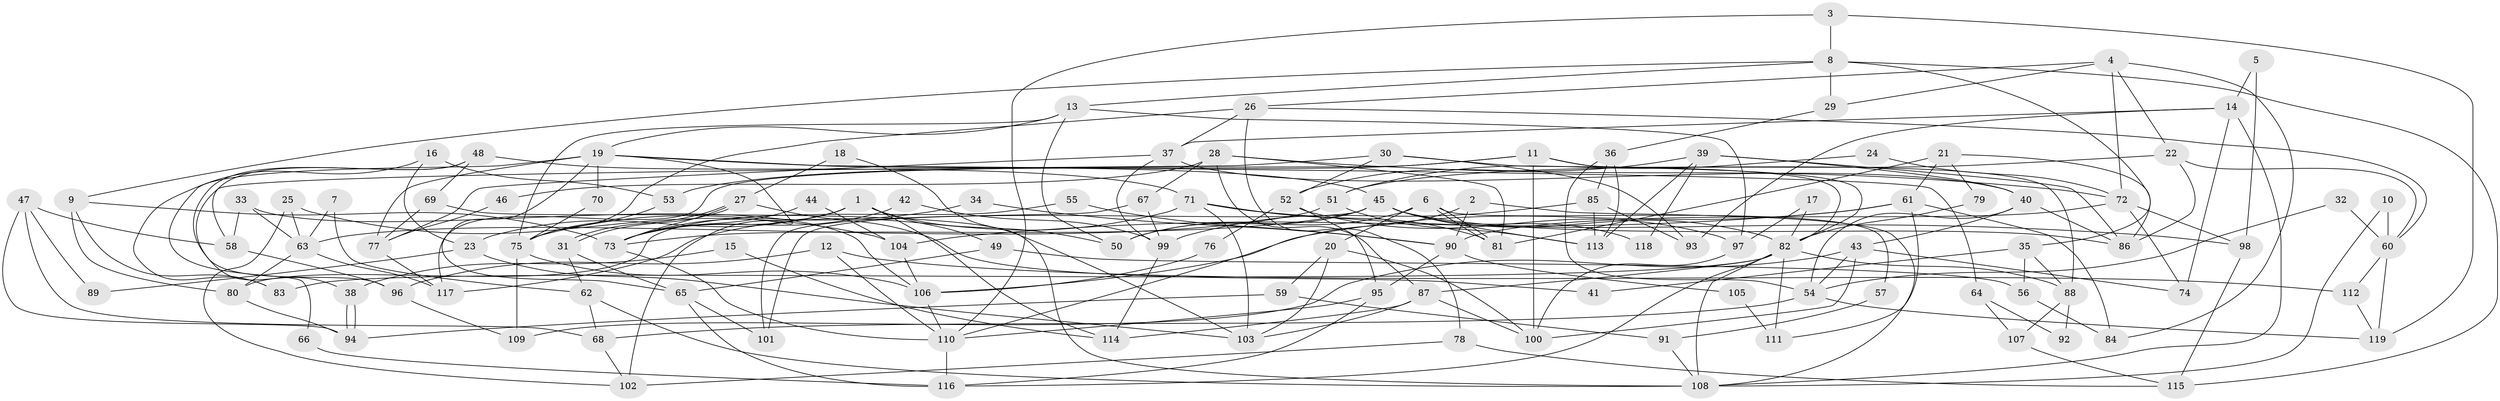 // coarse degree distribution, {7: 0.11538461538461539, 3: 0.1794871794871795, 9: 0.02564102564102564, 2: 0.14102564102564102, 6: 0.10256410256410256, 8: 0.08974358974358974, 5: 0.11538461538461539, 10: 0.02564102564102564, 4: 0.20512820512820512}
// Generated by graph-tools (version 1.1) at 2025/23/03/03/25 07:23:57]
// undirected, 119 vertices, 238 edges
graph export_dot {
graph [start="1"]
  node [color=gray90,style=filled];
  1;
  2;
  3;
  4;
  5;
  6;
  7;
  8;
  9;
  10;
  11;
  12;
  13;
  14;
  15;
  16;
  17;
  18;
  19;
  20;
  21;
  22;
  23;
  24;
  25;
  26;
  27;
  28;
  29;
  30;
  31;
  32;
  33;
  34;
  35;
  36;
  37;
  38;
  39;
  40;
  41;
  42;
  43;
  44;
  45;
  46;
  47;
  48;
  49;
  50;
  51;
  52;
  53;
  54;
  55;
  56;
  57;
  58;
  59;
  60;
  61;
  62;
  63;
  64;
  65;
  66;
  67;
  68;
  69;
  70;
  71;
  72;
  73;
  74;
  75;
  76;
  77;
  78;
  79;
  80;
  81;
  82;
  83;
  84;
  85;
  86;
  87;
  88;
  89;
  90;
  91;
  92;
  93;
  94;
  95;
  96;
  97;
  98;
  99;
  100;
  101;
  102;
  103;
  104;
  105;
  106;
  107;
  108;
  109;
  110;
  111;
  112;
  113;
  114;
  115;
  116;
  117;
  118;
  119;
  1 -- 73;
  1 -- 114;
  1 -- 23;
  1 -- 49;
  1 -- 50;
  1 -- 102;
  2 -- 90;
  2 -- 110;
  2 -- 108;
  3 -- 8;
  3 -- 119;
  3 -- 110;
  4 -- 29;
  4 -- 22;
  4 -- 26;
  4 -- 72;
  4 -- 84;
  5 -- 98;
  5 -- 14;
  6 -- 81;
  6 -- 81;
  6 -- 50;
  6 -- 20;
  6 -- 57;
  7 -- 62;
  7 -- 63;
  8 -- 13;
  8 -- 9;
  8 -- 29;
  8 -- 35;
  8 -- 115;
  9 -- 80;
  9 -- 83;
  9 -- 73;
  10 -- 108;
  10 -- 60;
  11 -- 82;
  11 -- 88;
  11 -- 53;
  11 -- 100;
  11 -- 117;
  12 -- 96;
  12 -- 110;
  12 -- 112;
  13 -- 97;
  13 -- 19;
  13 -- 50;
  13 -- 75;
  14 -- 93;
  14 -- 108;
  14 -- 37;
  14 -- 74;
  15 -- 38;
  15 -- 114;
  16 -- 23;
  16 -- 53;
  16 -- 83;
  17 -- 97;
  17 -- 82;
  18 -- 103;
  18 -- 27;
  19 -- 73;
  19 -- 65;
  19 -- 45;
  19 -- 64;
  19 -- 66;
  19 -- 70;
  19 -- 77;
  20 -- 100;
  20 -- 59;
  20 -- 103;
  21 -- 86;
  21 -- 81;
  21 -- 61;
  21 -- 79;
  22 -- 60;
  22 -- 86;
  22 -- 51;
  23 -- 103;
  23 -- 89;
  24 -- 51;
  24 -- 72;
  25 -- 102;
  25 -- 63;
  25 -- 104;
  26 -- 75;
  26 -- 37;
  26 -- 60;
  26 -- 78;
  27 -- 31;
  27 -- 31;
  27 -- 73;
  27 -- 41;
  28 -- 72;
  28 -- 81;
  28 -- 46;
  28 -- 67;
  28 -- 87;
  29 -- 36;
  30 -- 52;
  30 -- 82;
  30 -- 38;
  30 -- 93;
  31 -- 62;
  31 -- 65;
  32 -- 54;
  32 -- 60;
  33 -- 106;
  33 -- 63;
  33 -- 58;
  34 -- 90;
  34 -- 75;
  35 -- 56;
  35 -- 41;
  35 -- 88;
  36 -- 54;
  36 -- 113;
  36 -- 85;
  37 -- 40;
  37 -- 77;
  37 -- 99;
  38 -- 94;
  38 -- 94;
  39 -- 113;
  39 -- 86;
  39 -- 40;
  39 -- 52;
  39 -- 118;
  40 -- 43;
  40 -- 54;
  40 -- 86;
  42 -- 99;
  42 -- 73;
  43 -- 100;
  43 -- 54;
  43 -- 74;
  43 -- 109;
  44 -- 104;
  44 -- 73;
  45 -- 50;
  45 -- 73;
  45 -- 82;
  45 -- 86;
  45 -- 101;
  45 -- 113;
  45 -- 118;
  46 -- 77;
  47 -- 68;
  47 -- 58;
  47 -- 89;
  47 -- 94;
  48 -- 71;
  48 -- 58;
  48 -- 69;
  48 -- 96;
  49 -- 65;
  49 -- 56;
  51 -- 113;
  51 -- 63;
  52 -- 95;
  52 -- 76;
  52 -- 97;
  53 -- 75;
  54 -- 68;
  54 -- 119;
  55 -- 80;
  55 -- 90;
  56 -- 84;
  57 -- 91;
  58 -- 96;
  59 -- 94;
  59 -- 91;
  60 -- 112;
  60 -- 119;
  61 -- 104;
  61 -- 84;
  61 -- 106;
  61 -- 111;
  62 -- 108;
  62 -- 68;
  63 -- 117;
  63 -- 80;
  64 -- 107;
  64 -- 92;
  65 -- 116;
  65 -- 101;
  66 -- 116;
  67 -- 101;
  67 -- 99;
  68 -- 102;
  69 -- 77;
  69 -- 108;
  70 -- 75;
  71 -- 103;
  71 -- 117;
  71 -- 81;
  71 -- 98;
  72 -- 74;
  72 -- 90;
  72 -- 98;
  73 -- 110;
  75 -- 106;
  75 -- 109;
  76 -- 106;
  77 -- 117;
  78 -- 115;
  78 -- 102;
  79 -- 82;
  80 -- 94;
  82 -- 108;
  82 -- 83;
  82 -- 87;
  82 -- 88;
  82 -- 111;
  82 -- 116;
  85 -- 99;
  85 -- 93;
  85 -- 113;
  87 -- 100;
  87 -- 103;
  87 -- 114;
  88 -- 92;
  88 -- 107;
  90 -- 95;
  90 -- 105;
  91 -- 108;
  95 -- 116;
  95 -- 110;
  96 -- 109;
  97 -- 100;
  98 -- 115;
  99 -- 114;
  104 -- 106;
  105 -- 111;
  106 -- 110;
  107 -- 115;
  110 -- 116;
  112 -- 119;
}
